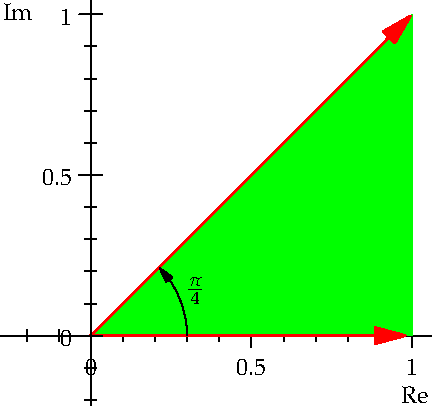 import math;
import graph;

usepackage("palatino");
usepackage("mathpazo");

size(3inches,3inches);
scale(true);

real f(real t) {return 2.02*cos(t);}
pair F(real x) {return (x,f(x));}
fill((0,0)--(1,1)--(1,0)--cycle, green);

real theta=pi/4;
real r=f(theta);
//draw("$\frac{\pi}{4}$",arc((0,0),0.3,0,degrees(theta)),black,Arrow,PenMargins;

pair z=polar(r,theta);
//draw(z--(z.x,0),dotted+red);

draw((0,0)--z,0.6*unit(z)*I,red+linewidth(1),Arrow,DotMargin);
draw((0,0)--(1,0),0.6*unit(z)*I,red+linewidth(1),Arrow,DotMargin);

//fill((0,0)--(1,1)--(1,0)--cycle, green);

real theta1=0;
real theta2=pi/4;
path k=graph(f, theta1, theta2, operator ..);
real rmin=min(k).y;
real rmax=max(k).y;
//draw(graph(f, -5, 5, operator ..), red);
//draw((0,0)--(3,3),red+linewidth(1.5));
//draw((0,0)--(3,0),red+linewidth(1.5));

//fill((0,0)--(3,3)--(3,0)--cycle, green);

xaxis("Re",Ticks);
yaxis("Im", Ticks, above=true);
draw("$\frac{\pi}{4}$",arc((0,0),0.3,0,degrees(theta)),black,Arrow,PenMargins);



